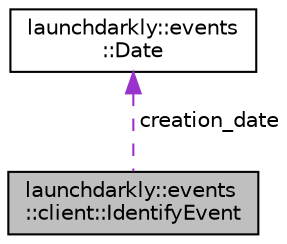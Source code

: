 digraph "launchdarkly::events::client::IdentifyEvent"
{
 // LATEX_PDF_SIZE
  edge [fontname="Helvetica",fontsize="10",labelfontname="Helvetica",labelfontsize="10"];
  node [fontname="Helvetica",fontsize="10",shape=record];
  Node1 [label="launchdarkly::events\l::client::IdentifyEvent",height=0.2,width=0.4,color="black", fillcolor="grey75", style="filled", fontcolor="black",tooltip=" "];
  Node2 -> Node1 [dir="back",color="darkorchid3",fontsize="10",style="dashed",label=" creation_date" ];
  Node2 [label="launchdarkly::events\l::Date",height=0.2,width=0.4,color="black", fillcolor="white", style="filled",URL="$structlaunchdarkly_1_1events_1_1Date.html",tooltip=" "];
}
